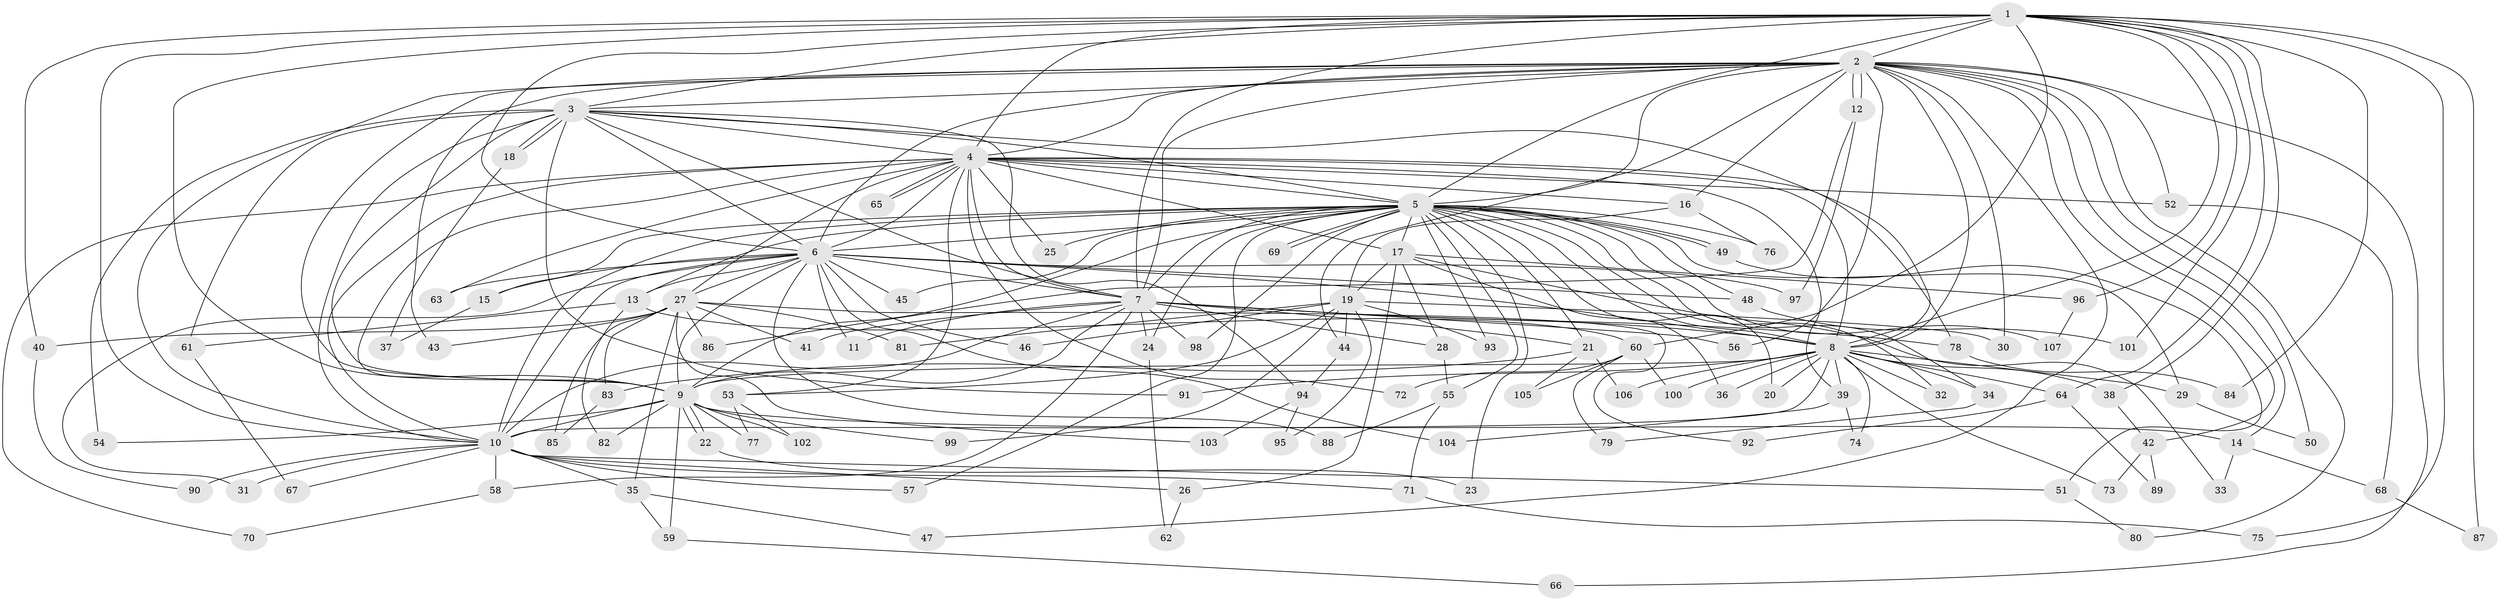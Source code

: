 // Generated by graph-tools (version 1.1) at 2025/01/03/09/25 03:01:32]
// undirected, 107 vertices, 239 edges
graph export_dot {
graph [start="1"]
  node [color=gray90,style=filled];
  1;
  2;
  3;
  4;
  5;
  6;
  7;
  8;
  9;
  10;
  11;
  12;
  13;
  14;
  15;
  16;
  17;
  18;
  19;
  20;
  21;
  22;
  23;
  24;
  25;
  26;
  27;
  28;
  29;
  30;
  31;
  32;
  33;
  34;
  35;
  36;
  37;
  38;
  39;
  40;
  41;
  42;
  43;
  44;
  45;
  46;
  47;
  48;
  49;
  50;
  51;
  52;
  53;
  54;
  55;
  56;
  57;
  58;
  59;
  60;
  61;
  62;
  63;
  64;
  65;
  66;
  67;
  68;
  69;
  70;
  71;
  72;
  73;
  74;
  75;
  76;
  77;
  78;
  79;
  80;
  81;
  82;
  83;
  84;
  85;
  86;
  87;
  88;
  89;
  90;
  91;
  92;
  93;
  94;
  95;
  96;
  97;
  98;
  99;
  100;
  101;
  102;
  103;
  104;
  105;
  106;
  107;
  1 -- 2;
  1 -- 3;
  1 -- 4;
  1 -- 5;
  1 -- 6;
  1 -- 7;
  1 -- 8;
  1 -- 9;
  1 -- 10;
  1 -- 38;
  1 -- 40;
  1 -- 60;
  1 -- 64;
  1 -- 75;
  1 -- 84;
  1 -- 87;
  1 -- 96;
  1 -- 101;
  2 -- 3;
  2 -- 4;
  2 -- 5;
  2 -- 6;
  2 -- 7;
  2 -- 8;
  2 -- 9;
  2 -- 10;
  2 -- 12;
  2 -- 12;
  2 -- 14;
  2 -- 16;
  2 -- 30;
  2 -- 42;
  2 -- 43;
  2 -- 44;
  2 -- 47;
  2 -- 50;
  2 -- 52;
  2 -- 56;
  2 -- 66;
  2 -- 80;
  3 -- 4;
  3 -- 5;
  3 -- 6;
  3 -- 7;
  3 -- 8;
  3 -- 9;
  3 -- 10;
  3 -- 18;
  3 -- 18;
  3 -- 54;
  3 -- 61;
  3 -- 91;
  3 -- 94;
  4 -- 5;
  4 -- 6;
  4 -- 7;
  4 -- 8;
  4 -- 9;
  4 -- 10;
  4 -- 16;
  4 -- 17;
  4 -- 25;
  4 -- 27;
  4 -- 39;
  4 -- 52;
  4 -- 53;
  4 -- 63;
  4 -- 65;
  4 -- 65;
  4 -- 70;
  4 -- 72;
  4 -- 78;
  5 -- 6;
  5 -- 7;
  5 -- 8;
  5 -- 9;
  5 -- 10;
  5 -- 13;
  5 -- 15;
  5 -- 17;
  5 -- 20;
  5 -- 21;
  5 -- 23;
  5 -- 24;
  5 -- 25;
  5 -- 29;
  5 -- 32;
  5 -- 34;
  5 -- 45;
  5 -- 48;
  5 -- 49;
  5 -- 49;
  5 -- 55;
  5 -- 57;
  5 -- 69;
  5 -- 69;
  5 -- 76;
  5 -- 93;
  5 -- 98;
  5 -- 107;
  6 -- 7;
  6 -- 8;
  6 -- 9;
  6 -- 10;
  6 -- 11;
  6 -- 13;
  6 -- 15;
  6 -- 27;
  6 -- 31;
  6 -- 45;
  6 -- 46;
  6 -- 48;
  6 -- 63;
  6 -- 88;
  6 -- 97;
  6 -- 104;
  7 -- 8;
  7 -- 9;
  7 -- 10;
  7 -- 11;
  7 -- 21;
  7 -- 24;
  7 -- 28;
  7 -- 41;
  7 -- 56;
  7 -- 58;
  7 -- 78;
  7 -- 98;
  8 -- 9;
  8 -- 10;
  8 -- 20;
  8 -- 29;
  8 -- 32;
  8 -- 34;
  8 -- 36;
  8 -- 38;
  8 -- 39;
  8 -- 64;
  8 -- 73;
  8 -- 74;
  8 -- 91;
  8 -- 100;
  8 -- 106;
  9 -- 10;
  9 -- 14;
  9 -- 22;
  9 -- 22;
  9 -- 54;
  9 -- 59;
  9 -- 77;
  9 -- 82;
  9 -- 99;
  9 -- 102;
  10 -- 26;
  10 -- 31;
  10 -- 35;
  10 -- 51;
  10 -- 57;
  10 -- 58;
  10 -- 67;
  10 -- 71;
  10 -- 90;
  12 -- 86;
  12 -- 97;
  13 -- 60;
  13 -- 61;
  13 -- 82;
  14 -- 33;
  14 -- 68;
  15 -- 37;
  16 -- 19;
  16 -- 76;
  17 -- 19;
  17 -- 26;
  17 -- 28;
  17 -- 33;
  17 -- 36;
  17 -- 96;
  18 -- 37;
  19 -- 30;
  19 -- 44;
  19 -- 46;
  19 -- 53;
  19 -- 81;
  19 -- 93;
  19 -- 95;
  19 -- 99;
  21 -- 83;
  21 -- 105;
  21 -- 106;
  22 -- 23;
  24 -- 62;
  26 -- 62;
  27 -- 35;
  27 -- 40;
  27 -- 41;
  27 -- 43;
  27 -- 81;
  27 -- 83;
  27 -- 85;
  27 -- 86;
  27 -- 92;
  27 -- 103;
  28 -- 55;
  29 -- 50;
  34 -- 79;
  35 -- 47;
  35 -- 59;
  38 -- 42;
  39 -- 74;
  39 -- 104;
  40 -- 90;
  42 -- 73;
  42 -- 89;
  44 -- 94;
  48 -- 101;
  49 -- 51;
  51 -- 80;
  52 -- 68;
  53 -- 77;
  53 -- 102;
  55 -- 71;
  55 -- 88;
  58 -- 70;
  59 -- 66;
  60 -- 72;
  60 -- 79;
  60 -- 100;
  60 -- 105;
  61 -- 67;
  64 -- 89;
  64 -- 92;
  68 -- 87;
  71 -- 75;
  78 -- 84;
  83 -- 85;
  94 -- 95;
  94 -- 103;
  96 -- 107;
}
